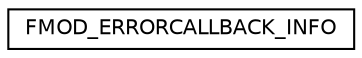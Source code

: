 digraph "Graphical Class Hierarchy"
{
  edge [fontname="Helvetica",fontsize="10",labelfontname="Helvetica",labelfontsize="10"];
  node [fontname="Helvetica",fontsize="10",shape=record];
  rankdir="LR";
  Node1 [label="FMOD_ERRORCALLBACK_INFO",height=0.2,width=0.4,color="black", fillcolor="white", style="filled",URL="$struct_f_m_o_d___e_r_r_o_r_c_a_l_l_b_a_c_k___i_n_f_o.html"];
}
